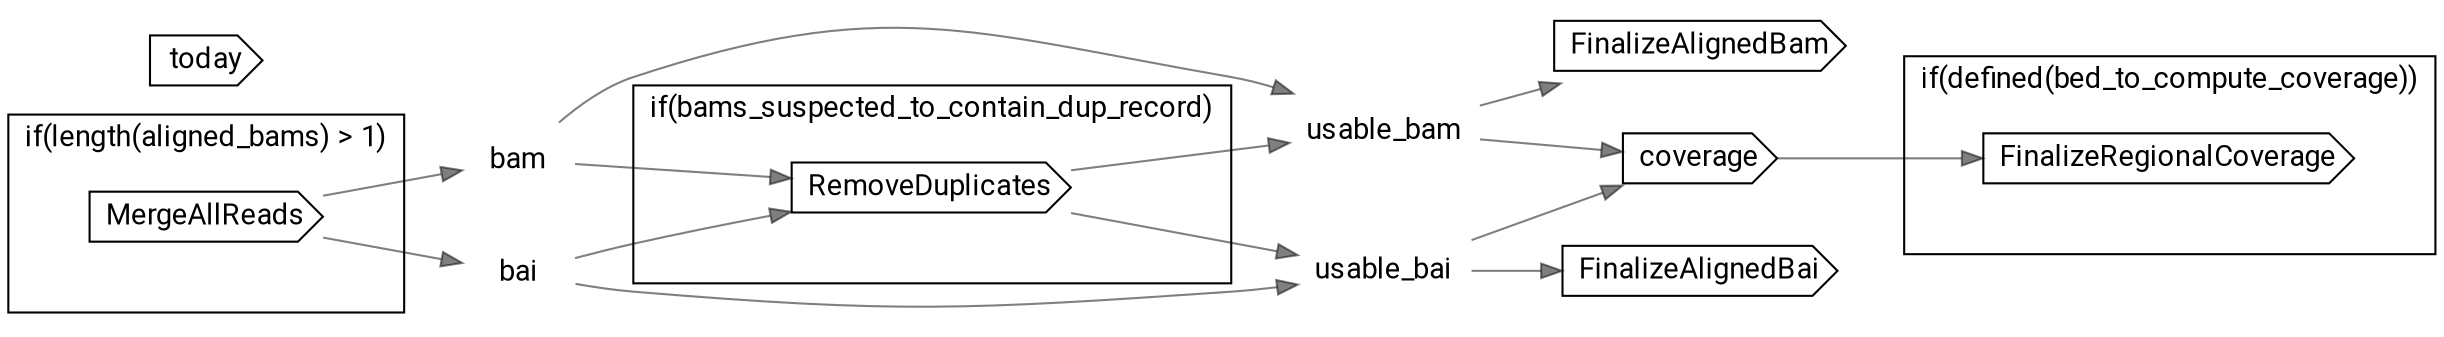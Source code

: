 // ONTFlowcellFromMultipleBasecalls
digraph {
	compound=true rankdir=LR
	node [fontname=Roboto]
	edge [color="#00000080"]
	subgraph "cluster-if-L36C5" {
		fontname=Roboto label="if(length(aligned_bams) > 1)" rank=same
		"call-MergeAllReads" [label=MergeAllReads shape=cds]
		"if-L36C5" [label="" height=0 margin=0 style=invis width=0]
	}
	"decl-bam" [label=bam shape=plaintext]
	"decl-bai" [label=bai shape=plaintext]
	subgraph "cluster-if-L42C5" {
		fontname=Roboto label="if(bams_suspected_to_contain_dup_record)" rank=same
		"call-RemoveDuplicates" [label=RemoveDuplicates shape=cds]
		"if-L42C5" [label="" height=0 margin=0 style=invis width=0]
	}
	"decl-usable_bam" [label=usable_bam shape=plaintext]
	"decl-usable_bai" [label=usable_bai shape=plaintext]
	"call-coverage" [label=coverage shape=cds]
	"call-FinalizeAlignedBam" [label=FinalizeAlignedBam shape=cds]
	"call-FinalizeAlignedBai" [label=FinalizeAlignedBai shape=cds]
	subgraph "cluster-if-L64C5" {
		fontname=Roboto label="if(defined(bed_to_compute_coverage))" rank=same
		"call-FinalizeRegionalCoverage" [label=FinalizeRegionalCoverage shape=cds]
		"if-L64C5" [label="" height=0 margin=0 style=invis width=0]
	}
	"call-today" [label=today shape=cds]
	"call-MergeAllReads" -> "decl-bam"
	"call-MergeAllReads" -> "decl-bai"
	"decl-bam" -> "call-RemoveDuplicates"
	"decl-bai" -> "call-RemoveDuplicates"
	"decl-bam" -> "decl-usable_bam"
	"call-RemoveDuplicates" -> "decl-usable_bam"
	"call-RemoveDuplicates" -> "decl-usable_bai"
	"decl-bai" -> "decl-usable_bai"
	"decl-usable_bai" -> "call-coverage"
	"decl-usable_bam" -> "call-coverage"
	"decl-usable_bam" -> "call-FinalizeAlignedBam"
	"decl-usable_bai" -> "call-FinalizeAlignedBai"
	"call-coverage" -> "call-FinalizeRegionalCoverage"
}
